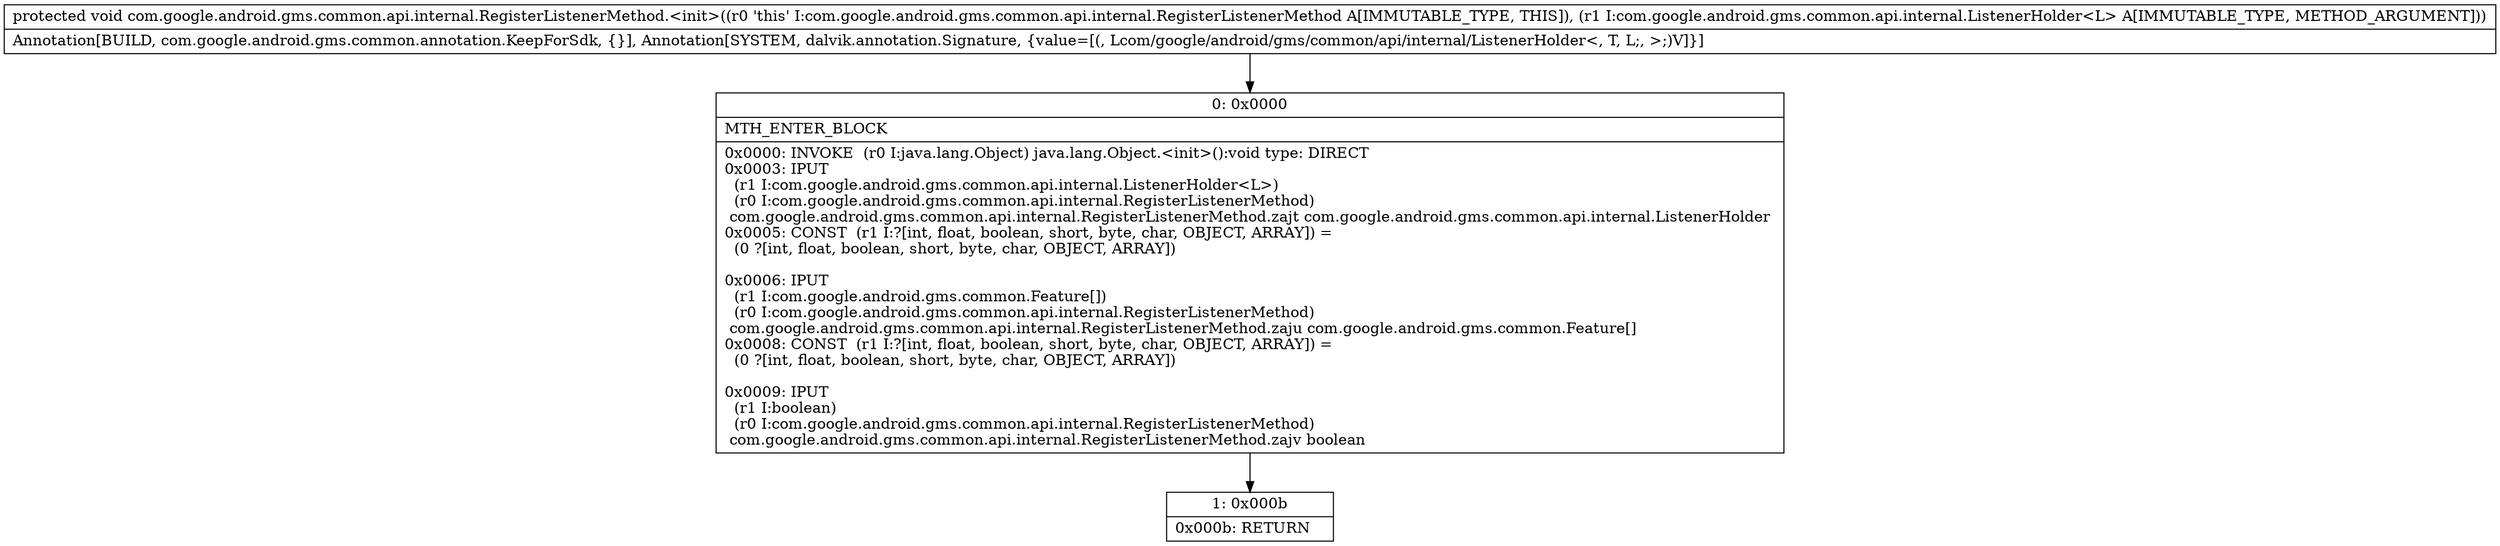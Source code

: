 digraph "CFG forcom.google.android.gms.common.api.internal.RegisterListenerMethod.\<init\>(Lcom\/google\/android\/gms\/common\/api\/internal\/ListenerHolder;)V" {
Node_0 [shape=record,label="{0\:\ 0x0000|MTH_ENTER_BLOCK\l|0x0000: INVOKE  (r0 I:java.lang.Object) java.lang.Object.\<init\>():void type: DIRECT \l0x0003: IPUT  \l  (r1 I:com.google.android.gms.common.api.internal.ListenerHolder\<L\>)\l  (r0 I:com.google.android.gms.common.api.internal.RegisterListenerMethod)\l com.google.android.gms.common.api.internal.RegisterListenerMethod.zajt com.google.android.gms.common.api.internal.ListenerHolder \l0x0005: CONST  (r1 I:?[int, float, boolean, short, byte, char, OBJECT, ARRAY]) = \l  (0 ?[int, float, boolean, short, byte, char, OBJECT, ARRAY])\l \l0x0006: IPUT  \l  (r1 I:com.google.android.gms.common.Feature[])\l  (r0 I:com.google.android.gms.common.api.internal.RegisterListenerMethod)\l com.google.android.gms.common.api.internal.RegisterListenerMethod.zaju com.google.android.gms.common.Feature[] \l0x0008: CONST  (r1 I:?[int, float, boolean, short, byte, char, OBJECT, ARRAY]) = \l  (0 ?[int, float, boolean, short, byte, char, OBJECT, ARRAY])\l \l0x0009: IPUT  \l  (r1 I:boolean)\l  (r0 I:com.google.android.gms.common.api.internal.RegisterListenerMethod)\l com.google.android.gms.common.api.internal.RegisterListenerMethod.zajv boolean \l}"];
Node_1 [shape=record,label="{1\:\ 0x000b|0x000b: RETURN   \l}"];
MethodNode[shape=record,label="{protected void com.google.android.gms.common.api.internal.RegisterListenerMethod.\<init\>((r0 'this' I:com.google.android.gms.common.api.internal.RegisterListenerMethod A[IMMUTABLE_TYPE, THIS]), (r1 I:com.google.android.gms.common.api.internal.ListenerHolder\<L\> A[IMMUTABLE_TYPE, METHOD_ARGUMENT]))  | Annotation[BUILD, com.google.android.gms.common.annotation.KeepForSdk, \{\}], Annotation[SYSTEM, dalvik.annotation.Signature, \{value=[(, Lcom\/google\/android\/gms\/common\/api\/internal\/ListenerHolder\<, T, L;, \>;)V]\}]\l}"];
MethodNode -> Node_0;
Node_0 -> Node_1;
}

